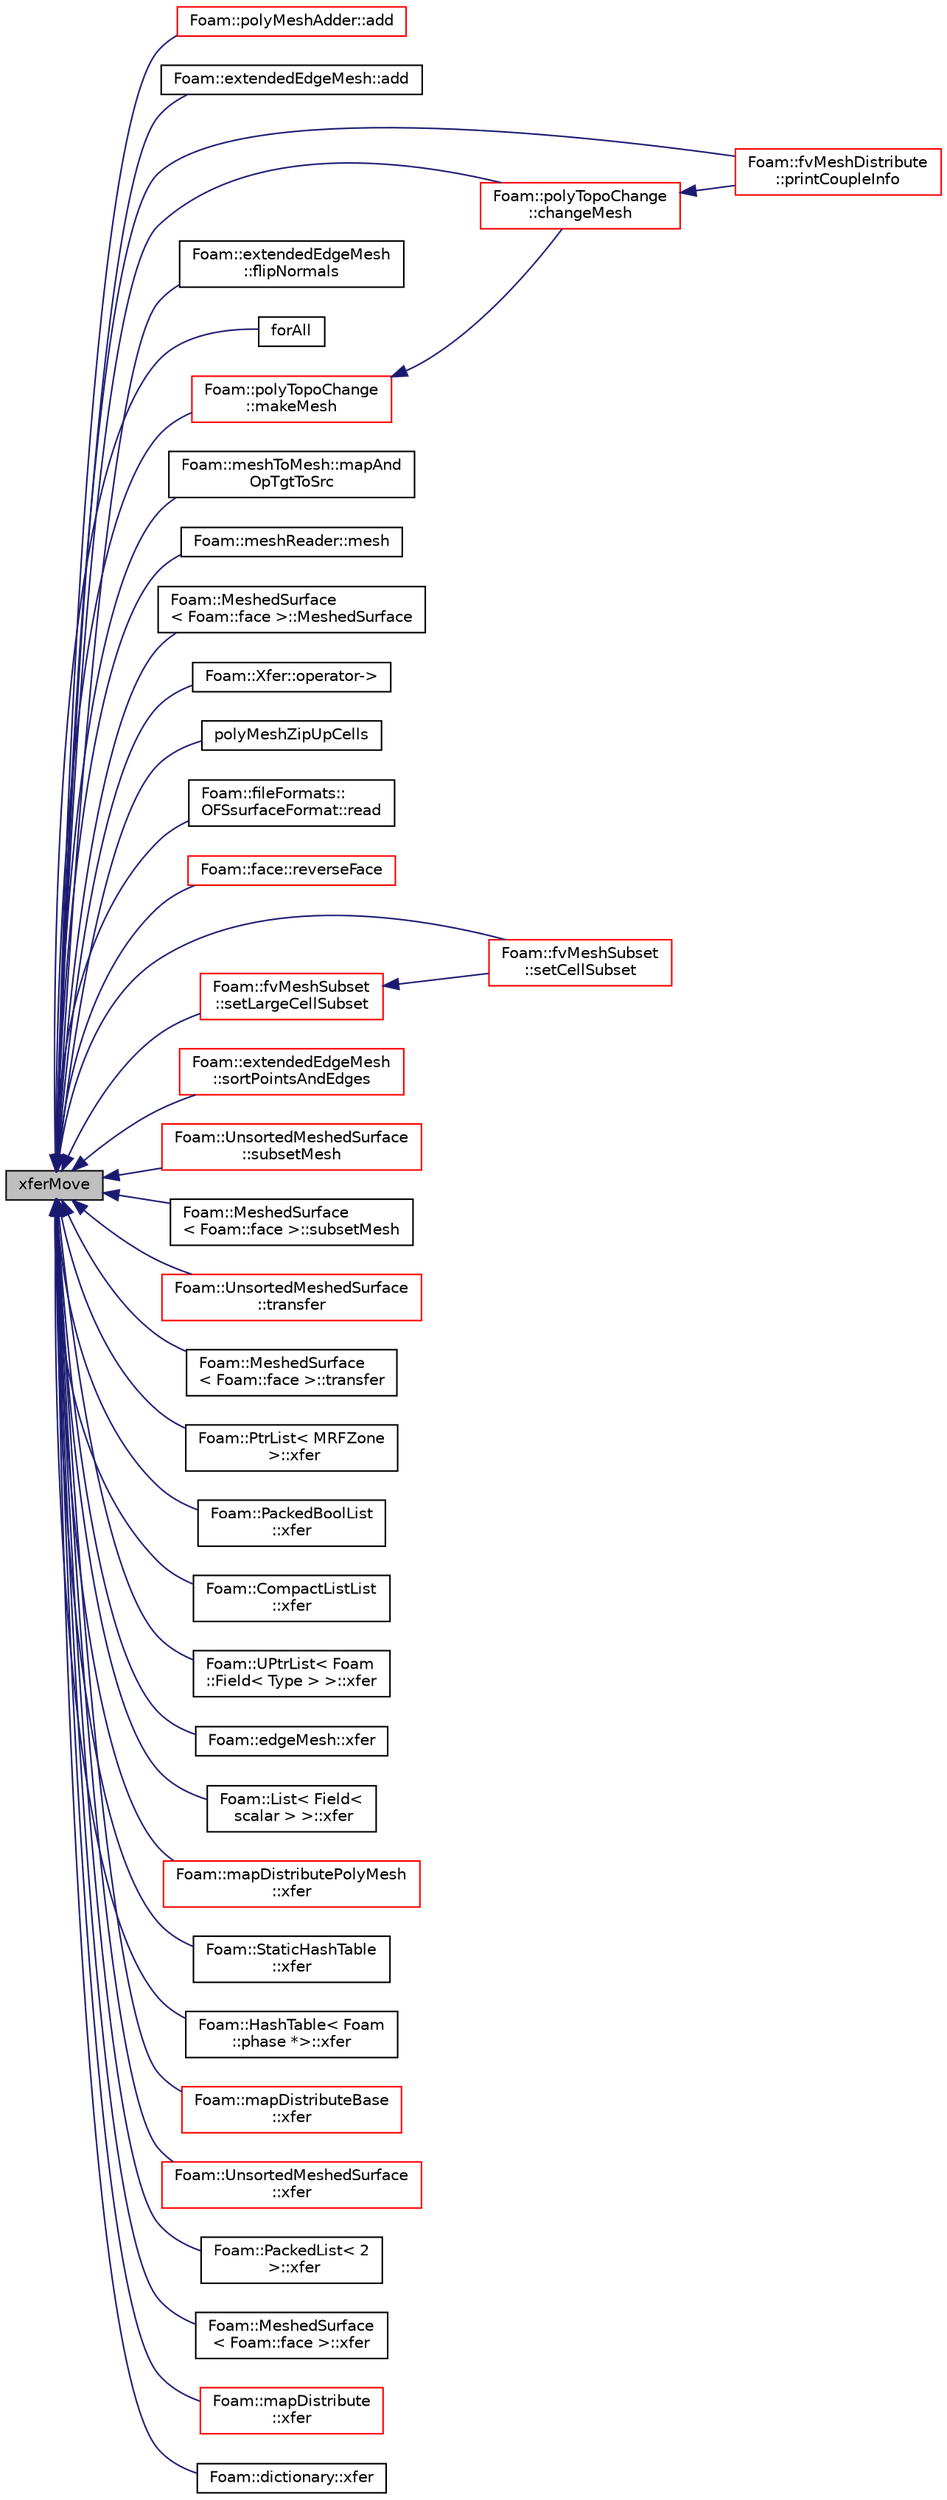 digraph "xferMove"
{
  bgcolor="transparent";
  edge [fontname="Helvetica",fontsize="10",labelfontname="Helvetica",labelfontsize="10"];
  node [fontname="Helvetica",fontsize="10",shape=record];
  rankdir="LR";
  Node125282 [label="xferMove",height=0.2,width=0.4,color="black", fillcolor="grey75", style="filled", fontcolor="black"];
  Node125282 -> Node125283 [dir="back",color="midnightblue",fontsize="10",style="solid",fontname="Helvetica"];
  Node125283 [label="Foam::polyMeshAdder::add",height=0.2,width=0.4,color="red",URL="$a22353.html#a24c9d73a4265ffdfd8fd7fc1c73a1cdc",tooltip="Add two polyMeshes. Returns new polyMesh and map construct. "];
  Node125282 -> Node125295 [dir="back",color="midnightblue",fontsize="10",style="solid",fontname="Helvetica"];
  Node125295 [label="Foam::extendedEdgeMesh::add",height=0.2,width=0.4,color="black",URL="$a22549.html#af07e0aa40a7a71b92a74dd6b77a44ad3",tooltip="Add extendedEdgeMesh. No filtering of duplicates. "];
  Node125282 -> Node125296 [dir="back",color="midnightblue",fontsize="10",style="solid",fontname="Helvetica"];
  Node125296 [label="Foam::polyTopoChange\l::changeMesh",height=0.2,width=0.4,color="red",URL="$a22449.html#a1b105b13373ba9f1c7685f873b250cf2",tooltip="Inplace changes mesh without change of patches. "];
  Node125296 -> Node125303 [dir="back",color="midnightblue",fontsize="10",style="solid",fontname="Helvetica"];
  Node125303 [label="Foam::fvMeshDistribute\l::printCoupleInfo",height=0.2,width=0.4,color="red",URL="$a22197.html#a0b2e9e5ba94679bbc5d807ecf02687e2",tooltip="Print some info on coupling data. "];
  Node125282 -> Node125408 [dir="back",color="midnightblue",fontsize="10",style="solid",fontname="Helvetica"];
  Node125408 [label="Foam::extendedEdgeMesh\l::flipNormals",height=0.2,width=0.4,color="black",URL="$a22549.html#ace7a4ec5b5de12179b1d4194ea408066",tooltip="Flip normals. All concave become convex, all internal external. "];
  Node125282 -> Node125409 [dir="back",color="midnightblue",fontsize="10",style="solid",fontname="Helvetica"];
  Node125409 [label="forAll",height=0.2,width=0.4,color="black",URL="$a18335.html#a697843471121bb1de2ee75fc44f62ef5"];
  Node125282 -> Node125410 [dir="back",color="midnightblue",fontsize="10",style="solid",fontname="Helvetica"];
  Node125410 [label="Foam::polyTopoChange\l::makeMesh",height=0.2,width=0.4,color="red",URL="$a22449.html#a53cd346c4116b75d2e9540d07c212149",tooltip="Create new mesh with old mesh patches. "];
  Node125410 -> Node125296 [dir="back",color="midnightblue",fontsize="10",style="solid",fontname="Helvetica"];
  Node125282 -> Node125411 [dir="back",color="midnightblue",fontsize="10",style="solid",fontname="Helvetica"];
  Node125411 [label="Foam::meshToMesh::mapAnd\lOpTgtToSrc",height=0.2,width=0.4,color="black",URL="$a30521.html#a95168670114bbb57f1890fe93bde9561"];
  Node125282 -> Node125412 [dir="back",color="midnightblue",fontsize="10",style="solid",fontname="Helvetica"];
  Node125412 [label="Foam::meshReader::mesh",height=0.2,width=0.4,color="black",URL="$a22065.html#a5aca9ab4bac609de1e0e8c268bfc363f",tooltip="Create and return polyMesh. "];
  Node125282 -> Node125413 [dir="back",color="midnightblue",fontsize="10",style="solid",fontname="Helvetica"];
  Node125413 [label="Foam::MeshedSurface\l\< Foam::face \>::MeshedSurface",height=0.2,width=0.4,color="black",URL="$a30833.html#a3ee4d9ba6f03479eb3698c0e391b40e9",tooltip="Construct from a boundary mesh with local points/faces. "];
  Node125282 -> Node125414 [dir="back",color="midnightblue",fontsize="10",style="solid",fontname="Helvetica"];
  Node125414 [label="Foam::Xfer::operator-\>",height=0.2,width=0.4,color="black",URL="$a28249.html#a84e9959608997de8fe4355def47ff45a",tooltip="Pointer to the underlying datatype. "];
  Node125282 -> Node125415 [dir="back",color="midnightblue",fontsize="10",style="solid",fontname="Helvetica"];
  Node125415 [label="polyMeshZipUpCells",height=0.2,width=0.4,color="black",URL="$a21851.html#ab957fb2d74d8de84991a6246e876ecd2"];
  Node125282 -> Node125303 [dir="back",color="midnightblue",fontsize="10",style="solid",fontname="Helvetica"];
  Node125282 -> Node125416 [dir="back",color="midnightblue",fontsize="10",style="solid",fontname="Helvetica"];
  Node125416 [label="Foam::fileFormats::\lOFSsurfaceFormat::read",height=0.2,width=0.4,color="black",URL="$a30877.html#a464ebd67acbdff0014d4dae69e3ec4be",tooltip="Read from file. "];
  Node125282 -> Node125417 [dir="back",color="midnightblue",fontsize="10",style="solid",fontname="Helvetica"];
  Node125417 [label="Foam::face::reverseFace",height=0.2,width=0.4,color="red",URL="$a28369.html#ab5c32a8cb05d22c7e1e6f104362cbdc2",tooltip="Return face with reverse direction. "];
  Node125282 -> Node125427 [dir="back",color="midnightblue",fontsize="10",style="solid",fontname="Helvetica"];
  Node125427 [label="Foam::fvMeshSubset\l::setCellSubset",height=0.2,width=0.4,color="red",URL="$a22201.html#a7007bf1daafcf75caa93fdb67143236e",tooltip="Set the subset. Create \"oldInternalFaces\" patch for exposed. "];
  Node125282 -> Node125429 [dir="back",color="midnightblue",fontsize="10",style="solid",fontname="Helvetica"];
  Node125429 [label="Foam::fvMeshSubset\l::setLargeCellSubset",height=0.2,width=0.4,color="red",URL="$a22201.html#aa5aecd31ebb23c10811eb60949808165",tooltip="Set the subset from all cells with region == currentRegion. "];
  Node125429 -> Node125427 [dir="back",color="midnightblue",fontsize="10",style="solid",fontname="Helvetica"];
  Node125282 -> Node125434 [dir="back",color="midnightblue",fontsize="10",style="solid",fontname="Helvetica"];
  Node125434 [label="Foam::extendedEdgeMesh\l::sortPointsAndEdges",height=0.2,width=0.4,color="red",URL="$a22549.html#a35042787bb1f37f3e2695d3b48e313b0"];
  Node125282 -> Node125436 [dir="back",color="midnightblue",fontsize="10",style="solid",fontname="Helvetica"];
  Node125436 [label="Foam::UnsortedMeshedSurface\l::subsetMesh",height=0.2,width=0.4,color="red",URL="$a30841.html#acba617d04ddec34575e3aa56364a70fa",tooltip="Return new surface. "];
  Node125282 -> Node125456 [dir="back",color="midnightblue",fontsize="10",style="solid",fontname="Helvetica"];
  Node125456 [label="Foam::MeshedSurface\l\< Foam::face \>::subsetMesh",height=0.2,width=0.4,color="black",URL="$a30833.html#aa0594cbd1d2d0863de3fb369c2177de3",tooltip="Return new surface. "];
  Node125282 -> Node125445 [dir="back",color="midnightblue",fontsize="10",style="solid",fontname="Helvetica"];
  Node125445 [label="Foam::UnsortedMeshedSurface\l::transfer",height=0.2,width=0.4,color="red",URL="$a30841.html#a6df38f92358a4c8ec775d27efb154326",tooltip="Transfer the contents of the argument and annul the argument. "];
  Node125282 -> Node125457 [dir="back",color="midnightblue",fontsize="10",style="solid",fontname="Helvetica"];
  Node125457 [label="Foam::MeshedSurface\l\< Foam::face \>::transfer",height=0.2,width=0.4,color="black",URL="$a30833.html#a7840b609cb34e6f39858cf3e86324263",tooltip="Transfer the contents of the argument and annul the argument. "];
  Node125282 -> Node125458 [dir="back",color="midnightblue",fontsize="10",style="solid",fontname="Helvetica"];
  Node125458 [label="Foam::PtrList\< MRFZone\l \>::xfer",height=0.2,width=0.4,color="black",URL="$a27029.html#a75c267e0ede149e8d154b91461adba73",tooltip="Transfer contents to the Xfer container. "];
  Node125282 -> Node125459 [dir="back",color="midnightblue",fontsize="10",style="solid",fontname="Helvetica"];
  Node125459 [label="Foam::PackedBoolList\l::xfer",height=0.2,width=0.4,color="black",URL="$a27049.html#a0891b65b7954a17daabdce1b481e8e82",tooltip="Transfer contents to the Xfer container. "];
  Node125282 -> Node125460 [dir="back",color="midnightblue",fontsize="10",style="solid",fontname="Helvetica"];
  Node125460 [label="Foam::CompactListList\l::xfer",height=0.2,width=0.4,color="black",URL="$a22445.html#a43517da1bca2c696e396ce49bcf666ea",tooltip="Transfer the contents to the Xfer container. "];
  Node125282 -> Node125461 [dir="back",color="midnightblue",fontsize="10",style="solid",fontname="Helvetica"];
  Node125461 [label="Foam::UPtrList\< Foam\l::Field\< Type \> \>::xfer",height=0.2,width=0.4,color="black",URL="$a27101.html#a74268cb26efe4d25ec0ab94bb71ae4ff",tooltip="Transfer contents to the Xfer container. "];
  Node125282 -> Node125462 [dir="back",color="midnightblue",fontsize="10",style="solid",fontname="Helvetica"];
  Node125462 [label="Foam::edgeMesh::xfer",height=0.2,width=0.4,color="black",URL="$a22517.html#aa5d3e8de96b66407ce4a843e7d240a9a",tooltip="Transfer contents to the Xfer container. "];
  Node125282 -> Node125463 [dir="back",color="midnightblue",fontsize="10",style="solid",fontname="Helvetica"];
  Node125463 [label="Foam::List\< Field\<\l scalar \> \>::xfer",height=0.2,width=0.4,color="black",URL="$a26833.html#a48f43ee271fb2edb0fb241b72af0e59c",tooltip="Transfer contents to the Xfer container. "];
  Node125282 -> Node125464 [dir="back",color="midnightblue",fontsize="10",style="solid",fontname="Helvetica"];
  Node125464 [label="Foam::mapDistributePolyMesh\l::xfer",height=0.2,width=0.4,color="red",URL="$a28533.html#afebd5918319509757ef727eac5630ec7",tooltip="Transfer contents to the Xfer container. "];
  Node125282 -> Node125466 [dir="back",color="midnightblue",fontsize="10",style="solid",fontname="Helvetica"];
  Node125466 [label="Foam::StaticHashTable\l::xfer",height=0.2,width=0.4,color="black",URL="$a26881.html#ac75ef4b3a9565ac77fcdb24184aa599c",tooltip="Transfer contents to the Xfer container. "];
  Node125282 -> Node125467 [dir="back",color="midnightblue",fontsize="10",style="solid",fontname="Helvetica"];
  Node125467 [label="Foam::HashTable\< Foam\l::phase *\>::xfer",height=0.2,width=0.4,color="black",URL="$a26841.html#a2cb95ba3c8cd615a6aee23d94ef5a355",tooltip="Transfer contents to the Xfer container. "];
  Node125282 -> Node125468 [dir="back",color="midnightblue",fontsize="10",style="solid",fontname="Helvetica"];
  Node125468 [label="Foam::mapDistributeBase\l::xfer",height=0.2,width=0.4,color="red",URL="$a28525.html#ab3985238d0fb8a45898903d2e17c31bf",tooltip="Transfer contents to the Xfer container. "];
  Node125282 -> Node125470 [dir="back",color="midnightblue",fontsize="10",style="solid",fontname="Helvetica"];
  Node125470 [label="Foam::UnsortedMeshedSurface\l::xfer",height=0.2,width=0.4,color="red",URL="$a30841.html#a7ead964bad13061a5279a0f658933925",tooltip="Transfer contents to the Xfer container. "];
  Node125282 -> Node125471 [dir="back",color="midnightblue",fontsize="10",style="solid",fontname="Helvetica"];
  Node125471 [label="Foam::PackedList\< 2\l \>::xfer",height=0.2,width=0.4,color="black",URL="$a27053.html#a7be3a50427cd54b6dceebe6ce1236021",tooltip="Transfer contents to the Xfer container. "];
  Node125282 -> Node125472 [dir="back",color="midnightblue",fontsize="10",style="solid",fontname="Helvetica"];
  Node125472 [label="Foam::MeshedSurface\l\< Foam::face \>::xfer",height=0.2,width=0.4,color="black",URL="$a30833.html#a532e279e23c3b9bf0ad75bbd8c2e40c8",tooltip="Transfer contents to the Xfer container. "];
  Node125282 -> Node125473 [dir="back",color="midnightblue",fontsize="10",style="solid",fontname="Helvetica"];
  Node125473 [label="Foam::mapDistribute\l::xfer",height=0.2,width=0.4,color="red",URL="$a28513.html#aa06becfc3664361f898aa510ee48fe99",tooltip="Transfer contents to the Xfer container. "];
  Node125282 -> Node125477 [dir="back",color="midnightblue",fontsize="10",style="solid",fontname="Helvetica"];
  Node125477 [label="Foam::dictionary::xfer",height=0.2,width=0.4,color="black",URL="$a27129.html#a7ce9d9827e50cc685a487699fd24e06d",tooltip="Transfer contents to the Xfer container. "];
}
